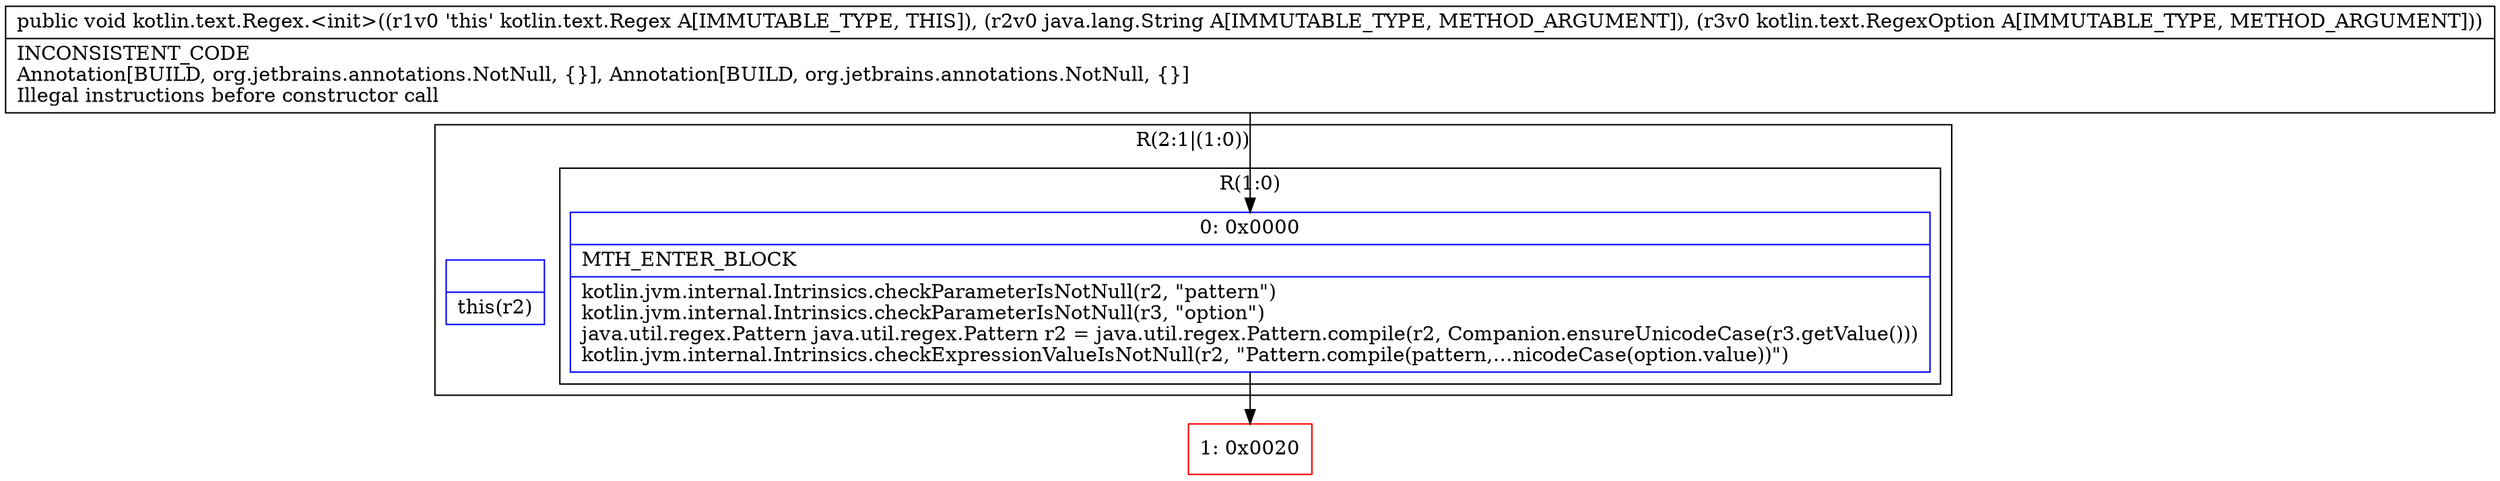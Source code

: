 digraph "CFG forkotlin.text.Regex.\<init\>(Ljava\/lang\/String;Lkotlin\/text\/RegexOption;)V" {
subgraph cluster_Region_199335777 {
label = "R(2:1|(1:0))";
node [shape=record,color=blue];
Node_InsnContainer_1247283917 [shape=record,label="{|this(r2)\l}"];
subgraph cluster_Region_1677592404 {
label = "R(1:0)";
node [shape=record,color=blue];
Node_0 [shape=record,label="{0\:\ 0x0000|MTH_ENTER_BLOCK\l|kotlin.jvm.internal.Intrinsics.checkParameterIsNotNull(r2, \"pattern\")\lkotlin.jvm.internal.Intrinsics.checkParameterIsNotNull(r3, \"option\")\ljava.util.regex.Pattern java.util.regex.Pattern r2 = java.util.regex.Pattern.compile(r2, Companion.ensureUnicodeCase(r3.getValue()))\lkotlin.jvm.internal.Intrinsics.checkExpressionValueIsNotNull(r2, \"Pattern.compile(pattern,…nicodeCase(option.value))\")\l}"];
}
}
Node_1 [shape=record,color=red,label="{1\:\ 0x0020}"];
MethodNode[shape=record,label="{public void kotlin.text.Regex.\<init\>((r1v0 'this' kotlin.text.Regex A[IMMUTABLE_TYPE, THIS]), (r2v0 java.lang.String A[IMMUTABLE_TYPE, METHOD_ARGUMENT]), (r3v0 kotlin.text.RegexOption A[IMMUTABLE_TYPE, METHOD_ARGUMENT]))  | INCONSISTENT_CODE\lAnnotation[BUILD, org.jetbrains.annotations.NotNull, \{\}], Annotation[BUILD, org.jetbrains.annotations.NotNull, \{\}]\lIllegal instructions before constructor call\l}"];
MethodNode -> Node_0;
Node_0 -> Node_1;
}

